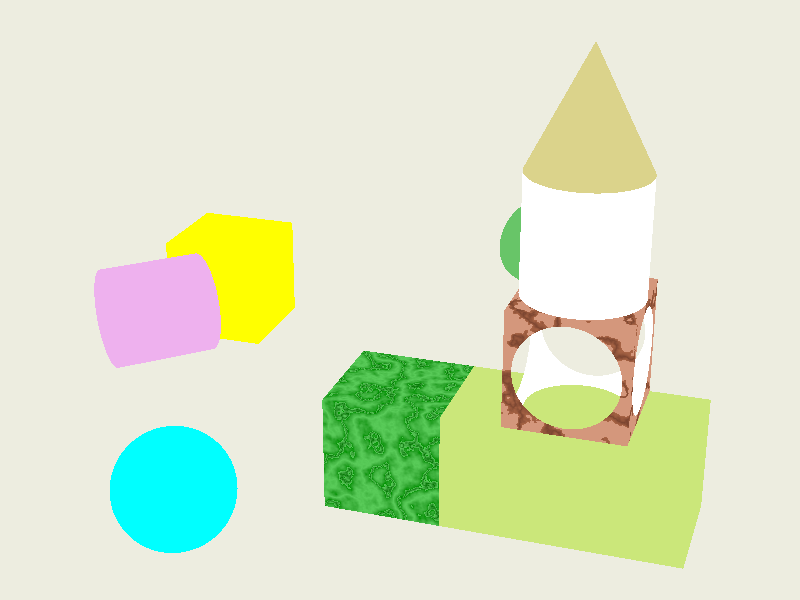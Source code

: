 #include "colors.inc" 
#include "shapes.inc"
#include "woods.inc"
#include "metals.inc"
#include "stones.inc"
#include "textures.inc"
 
camera{
  location <-10,10,-20>  
  look_at<0,0.5,0>
  angle 30
} 
 
light_source{<-3,20,-20> color 2*White}

object{ 
  Plane_XZ
    pigment{ color Wheat}     
    translate<0,-3,0>
}
 
object{ 
  cylinder{<0,0,0>,<0,0,-2>,1}
    pigment{color White}
    rotate 90*x
    translate<0,1,0>
    rotate -45*y       
    translate<3,0,0>
    rotate 45*y

}

object{ 
  Cone_Y
    translate <0,4,0>
 
    texture{Brass_Texture}
    rotate -45*y       
    translate<3,0,0>
    rotate 45*y
}                                  


difference{
  object{
    Cube
      pigment{MediumBlue}
      rotate 45*y      
      texture{pigment{Cherry_Wood}}
  }

  object{
    sphere{<0,0,0>,1.1}
      pigment{color White}            
      scale 1.2 
  }
  rotate -45*y       
  translate<3,0,0>
  rotate 45*y
}

object{
  Sphere
    pigment{color Cyan}
    translate<-4,-2,0>   
}
 
object{
  Cube
    texture{pigment{Jade}}
    rotate 45*y 
    translate<0,-2,0>
}

object{
  box{<1,-4,-1>,<5,-1,1>}
    pigment{YellowGreen}
    rotate 45*y
} 
 
object{
  Cube
    pigment{color Yellow}
    rotate 45*y 
    translate<0,-2,8>
}    

object{
  Disk_X
    pigment{Orchid}
    translate<-2,-2,7> 
}  

object{
  Disk_Z
    pigment{color ForestGreen}
    translate<7,-2,6>
}
